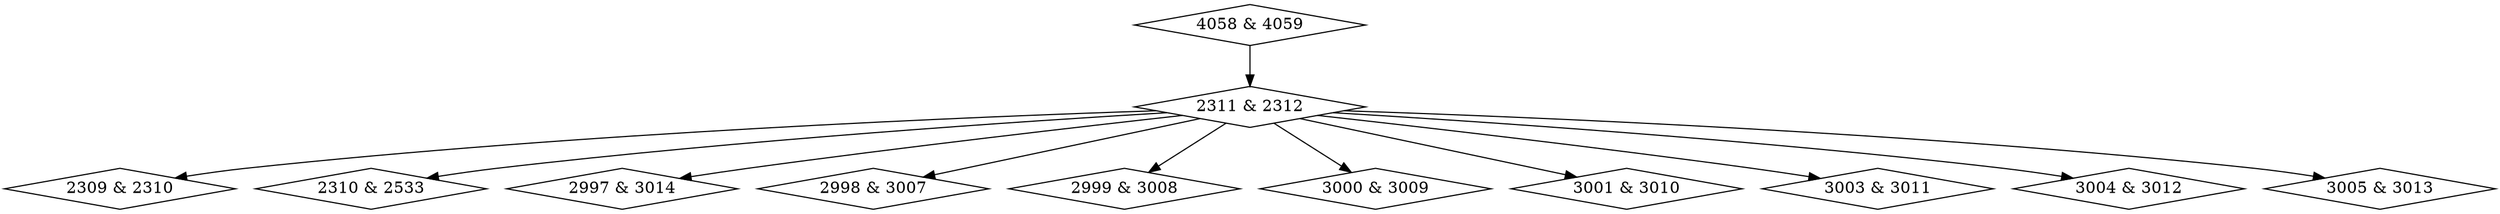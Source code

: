 digraph {
0 [label = "2309 & 2310", shape = diamond];
1 [label = "2310 & 2533", shape = diamond];
2 [label = "2311 & 2312", shape = diamond];
3 [label = "2997 & 3014", shape = diamond];
4 [label = "2998 & 3007", shape = diamond];
5 [label = "2999 & 3008", shape = diamond];
6 [label = "3000 & 3009", shape = diamond];
7 [label = "3001 & 3010", shape = diamond];
8 [label = "3003 & 3011", shape = diamond];
9 [label = "3004 & 3012", shape = diamond];
10 [label = "3005 & 3013", shape = diamond];
11 [label = "4058 & 4059", shape = diamond];
2->0;
2->1;
2->3;
2->4;
2->5;
2->6;
2->7;
2->8;
2->9;
2->10;
11->2;
}
